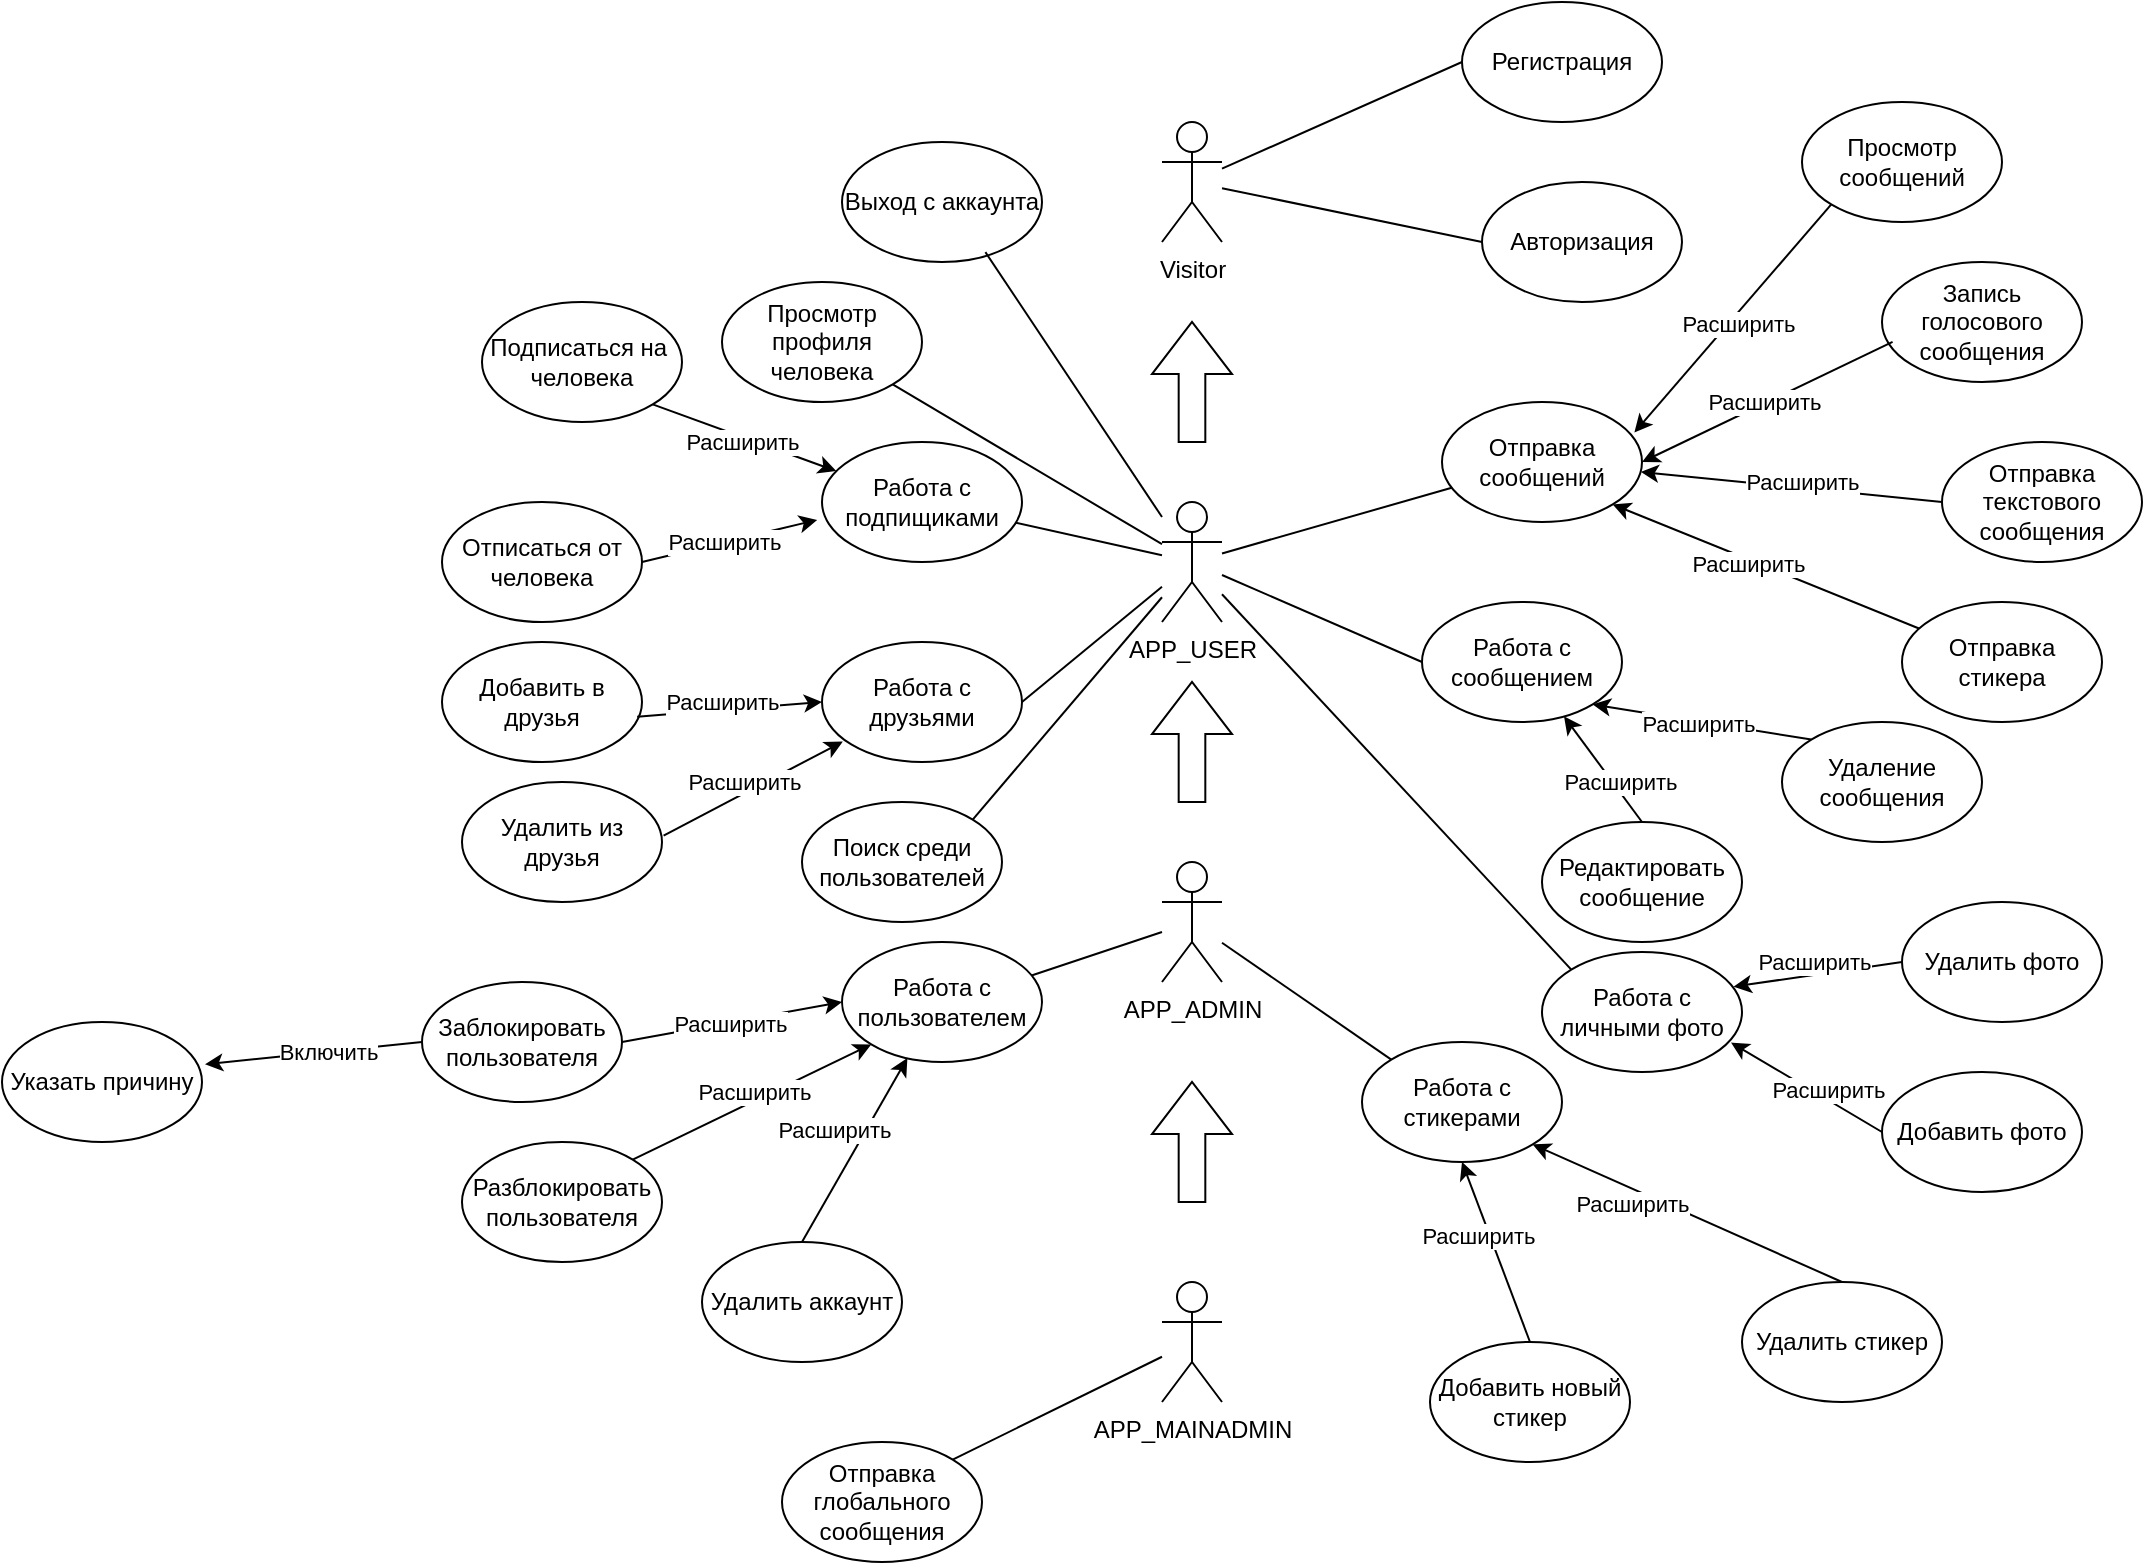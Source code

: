 <mxfile version="20.6.0" type="device"><diagram name="Страница 1" id="Lec6lKbOu8CPHwpN7gVb"><mxGraphModel dx="2916" dy="1346" grid="1" gridSize="10" guides="1" tooltips="1" connect="1" arrows="1" fold="1" page="1" pageScale="1" pageWidth="827" pageHeight="1169" math="0" shadow="0"><root><mxCell id="0"/><mxCell id="1" parent="0"/><mxCell id="tOPFTJvi-5GoaWk8PijO-1" value="Visitor" style="shape=umlActor;verticalLabelPosition=bottom;verticalAlign=top;html=1;outlineConnect=0;" parent="1" vertex="1"><mxGeometry x="280" y="110" width="30" height="60" as="geometry"/></mxCell><mxCell id="tOPFTJvi-5GoaWk8PijO-2" value="Регистрация" style="ellipse;whiteSpace=wrap;html=1;" parent="1" vertex="1"><mxGeometry x="430" y="50" width="100" height="60" as="geometry"/></mxCell><mxCell id="tOPFTJvi-5GoaWk8PijO-3" value="" style="endArrow=none;html=1;rounded=0;entryX=0;entryY=0.5;entryDx=0;entryDy=0;" parent="1" source="tOPFTJvi-5GoaWk8PijO-1" target="tOPFTJvi-5GoaWk8PijO-2" edge="1"><mxGeometry width="50" height="50" relative="1" as="geometry"><mxPoint x="260" y="250" as="sourcePoint"/><mxPoint x="310" y="200" as="targetPoint"/></mxGeometry></mxCell><mxCell id="tOPFTJvi-5GoaWk8PijO-4" value="Авторизация" style="ellipse;whiteSpace=wrap;html=1;" parent="1" vertex="1"><mxGeometry x="440" y="140" width="100" height="60" as="geometry"/></mxCell><mxCell id="tOPFTJvi-5GoaWk8PijO-5" value="" style="endArrow=none;html=1;rounded=0;entryX=0;entryY=0.5;entryDx=0;entryDy=0;" parent="1" source="tOPFTJvi-5GoaWk8PijO-1" target="tOPFTJvi-5GoaWk8PijO-4" edge="1"><mxGeometry width="50" height="50" relative="1" as="geometry"><mxPoint x="320" y="143" as="sourcePoint"/><mxPoint x="440" y="90" as="targetPoint"/></mxGeometry></mxCell><mxCell id="tOPFTJvi-5GoaWk8PijO-6" value="" style="shape=singleArrow;direction=north;whiteSpace=wrap;html=1;arrowWidth=0.333;arrowSize=0.434;" parent="1" vertex="1"><mxGeometry x="275" y="210" width="40" height="60" as="geometry"/></mxCell><mxCell id="tOPFTJvi-5GoaWk8PijO-7" value="APP_USER" style="shape=umlActor;verticalLabelPosition=bottom;verticalAlign=top;html=1;outlineConnect=0;" parent="1" vertex="1"><mxGeometry x="280" y="300" width="30" height="60" as="geometry"/></mxCell><mxCell id="tOPFTJvi-5GoaWk8PijO-8" value="Отправка сообщений" style="ellipse;whiteSpace=wrap;html=1;" parent="1" vertex="1"><mxGeometry x="420" y="250" width="100" height="60" as="geometry"/></mxCell><mxCell id="tOPFTJvi-5GoaWk8PijO-9" value="" style="endArrow=none;html=1;rounded=0;" parent="1" source="tOPFTJvi-5GoaWk8PijO-7" target="tOPFTJvi-5GoaWk8PijO-8" edge="1"><mxGeometry width="50" height="50" relative="1" as="geometry"><mxPoint x="320" y="153" as="sourcePoint"/><mxPoint x="450" y="180" as="targetPoint"/></mxGeometry></mxCell><mxCell id="tOPFTJvi-5GoaWk8PijO-10" value="Запись голосового сообщения" style="ellipse;whiteSpace=wrap;html=1;" parent="1" vertex="1"><mxGeometry x="640" y="180" width="100" height="60" as="geometry"/></mxCell><mxCell id="tOPFTJvi-5GoaWk8PijO-11" value="" style="endArrow=classic;html=1;rounded=0;exitX=0.053;exitY=0.666;exitDx=0;exitDy=0;exitPerimeter=0;entryX=1;entryY=0.5;entryDx=0;entryDy=0;" parent="1" source="tOPFTJvi-5GoaWk8PijO-10" target="tOPFTJvi-5GoaWk8PijO-8" edge="1"><mxGeometry width="50" height="50" relative="1" as="geometry"><mxPoint x="210" y="220" as="sourcePoint"/><mxPoint x="260" y="170" as="targetPoint"/></mxGeometry></mxCell><mxCell id="tOPFTJvi-5GoaWk8PijO-12" value="Расширить" style="edgeLabel;html=1;align=center;verticalAlign=middle;resizable=0;points=[];" parent="tOPFTJvi-5GoaWk8PijO-11" vertex="1" connectable="0"><mxGeometry x="0.31" y="1" relative="1" as="geometry"><mxPoint x="17" y="-10" as="offset"/></mxGeometry></mxCell><mxCell id="tOPFTJvi-5GoaWk8PijO-13" value="Отправка текстового сообщения" style="ellipse;whiteSpace=wrap;html=1;" parent="1" vertex="1"><mxGeometry x="670" y="270" width="100" height="60" as="geometry"/></mxCell><mxCell id="tOPFTJvi-5GoaWk8PijO-14" value="" style="endArrow=classic;html=1;rounded=0;exitX=0;exitY=0.5;exitDx=0;exitDy=0;" parent="1" source="tOPFTJvi-5GoaWk8PijO-13" target="tOPFTJvi-5GoaWk8PijO-8" edge="1"><mxGeometry width="50" height="50" relative="1" as="geometry"><mxPoint x="655" y="230" as="sourcePoint"/><mxPoint x="530" y="290" as="targetPoint"/></mxGeometry></mxCell><mxCell id="tOPFTJvi-5GoaWk8PijO-15" value="Расширить" style="edgeLabel;html=1;align=center;verticalAlign=middle;resizable=0;points=[];" parent="tOPFTJvi-5GoaWk8PijO-14" vertex="1" connectable="0"><mxGeometry x="0.31" y="1" relative="1" as="geometry"><mxPoint x="28" y="-1" as="offset"/></mxGeometry></mxCell><mxCell id="tOPFTJvi-5GoaWk8PijO-16" value="Отправка стикера" style="ellipse;whiteSpace=wrap;html=1;" parent="1" vertex="1"><mxGeometry x="650" y="350" width="100" height="60" as="geometry"/></mxCell><mxCell id="tOPFTJvi-5GoaWk8PijO-17" value="" style="endArrow=classic;html=1;rounded=0;entryX=1;entryY=1;entryDx=0;entryDy=0;" parent="1" source="tOPFTJvi-5GoaWk8PijO-16" target="tOPFTJvi-5GoaWk8PijO-8" edge="1"><mxGeometry width="50" height="50" relative="1" as="geometry"><mxPoint x="680" y="310" as="sourcePoint"/><mxPoint x="529" y="295" as="targetPoint"/></mxGeometry></mxCell><mxCell id="tOPFTJvi-5GoaWk8PijO-18" value="Расширить" style="edgeLabel;html=1;align=center;verticalAlign=middle;resizable=0;points=[];" parent="tOPFTJvi-5GoaWk8PijO-17" vertex="1" connectable="0"><mxGeometry x="0.31" y="1" relative="1" as="geometry"><mxPoint x="15" y="7" as="offset"/></mxGeometry></mxCell><mxCell id="tOPFTJvi-5GoaWk8PijO-19" value="Работа с сообщением" style="ellipse;whiteSpace=wrap;html=1;" parent="1" vertex="1"><mxGeometry x="410" y="350" width="100" height="60" as="geometry"/></mxCell><mxCell id="tOPFTJvi-5GoaWk8PijO-20" value="" style="endArrow=none;html=1;rounded=0;entryX=0;entryY=0.5;entryDx=0;entryDy=0;" parent="1" source="tOPFTJvi-5GoaWk8PijO-7" target="tOPFTJvi-5GoaWk8PijO-19" edge="1"><mxGeometry width="50" height="50" relative="1" as="geometry"><mxPoint x="320" y="336" as="sourcePoint"/><mxPoint x="435" y="303" as="targetPoint"/></mxGeometry></mxCell><mxCell id="tOPFTJvi-5GoaWk8PijO-21" value="Удаление сообщения" style="ellipse;whiteSpace=wrap;html=1;" parent="1" vertex="1"><mxGeometry x="590" y="410" width="100" height="60" as="geometry"/></mxCell><mxCell id="tOPFTJvi-5GoaWk8PijO-22" value="" style="endArrow=classic;html=1;rounded=0;entryX=1;entryY=1;entryDx=0;entryDy=0;exitX=0;exitY=0;exitDx=0;exitDy=0;" parent="1" source="tOPFTJvi-5GoaWk8PijO-21" target="tOPFTJvi-5GoaWk8PijO-19" edge="1"><mxGeometry width="50" height="50" relative="1" as="geometry"><mxPoint x="669" y="373" as="sourcePoint"/><mxPoint x="515" y="311" as="targetPoint"/></mxGeometry></mxCell><mxCell id="tOPFTJvi-5GoaWk8PijO-23" value="Расширить" style="edgeLabel;html=1;align=center;verticalAlign=middle;resizable=0;points=[];" parent="tOPFTJvi-5GoaWk8PijO-22" vertex="1" connectable="0"><mxGeometry x="0.31" y="1" relative="1" as="geometry"><mxPoint x="15" y="2" as="offset"/></mxGeometry></mxCell><mxCell id="tOPFTJvi-5GoaWk8PijO-24" value="Редактировать сообщение" style="ellipse;whiteSpace=wrap;html=1;" parent="1" vertex="1"><mxGeometry x="470" y="460" width="100" height="60" as="geometry"/></mxCell><mxCell id="tOPFTJvi-5GoaWk8PijO-25" value="" style="endArrow=classic;html=1;rounded=0;entryX=0.71;entryY=0.953;entryDx=0;entryDy=0;exitX=0.5;exitY=0;exitDx=0;exitDy=0;entryPerimeter=0;" parent="1" source="tOPFTJvi-5GoaWk8PijO-24" target="tOPFTJvi-5GoaWk8PijO-19" edge="1"><mxGeometry width="50" height="50" relative="1" as="geometry"><mxPoint x="615" y="429" as="sourcePoint"/><mxPoint x="505" y="411" as="targetPoint"/></mxGeometry></mxCell><mxCell id="tOPFTJvi-5GoaWk8PijO-26" value="Расширить" style="edgeLabel;html=1;align=center;verticalAlign=middle;resizable=0;points=[];" parent="tOPFTJvi-5GoaWk8PijO-25" vertex="1" connectable="0"><mxGeometry x="0.31" y="1" relative="1" as="geometry"><mxPoint x="15" y="14" as="offset"/></mxGeometry></mxCell><mxCell id="tOPFTJvi-5GoaWk8PijO-27" value="Работа с подпищиками" style="ellipse;whiteSpace=wrap;html=1;" parent="1" vertex="1"><mxGeometry x="110" y="270" width="100" height="60" as="geometry"/></mxCell><mxCell id="tOPFTJvi-5GoaWk8PijO-28" value="" style="endArrow=none;html=1;rounded=0;" parent="1" source="tOPFTJvi-5GoaWk8PijO-27" target="tOPFTJvi-5GoaWk8PijO-7" edge="1"><mxGeometry width="50" height="50" relative="1" as="geometry"><mxPoint x="320" y="336" as="sourcePoint"/><mxPoint x="435" y="303" as="targetPoint"/></mxGeometry></mxCell><mxCell id="tOPFTJvi-5GoaWk8PijO-29" value="Подписаться на&amp;nbsp; человека" style="ellipse;whiteSpace=wrap;html=1;" parent="1" vertex="1"><mxGeometry x="-60" y="200" width="100" height="60" as="geometry"/></mxCell><mxCell id="tOPFTJvi-5GoaWk8PijO-30" value="" style="endArrow=classic;html=1;rounded=0;exitX=1;exitY=1;exitDx=0;exitDy=0;" parent="1" source="tOPFTJvi-5GoaWk8PijO-29" target="tOPFTJvi-5GoaWk8PijO-27" edge="1"><mxGeometry width="50" height="50" relative="1" as="geometry"><mxPoint x="655" y="230" as="sourcePoint"/><mxPoint x="530" y="290" as="targetPoint"/></mxGeometry></mxCell><mxCell id="tOPFTJvi-5GoaWk8PijO-31" value="Расширить" style="edgeLabel;html=1;align=center;verticalAlign=middle;resizable=0;points=[];" parent="tOPFTJvi-5GoaWk8PijO-30" vertex="1" connectable="0"><mxGeometry x="0.31" y="1" relative="1" as="geometry"><mxPoint x="-16" y="-2" as="offset"/></mxGeometry></mxCell><mxCell id="tOPFTJvi-5GoaWk8PijO-32" value="Отписаться от человека" style="ellipse;whiteSpace=wrap;html=1;" parent="1" vertex="1"><mxGeometry x="-80" y="300" width="100" height="60" as="geometry"/></mxCell><mxCell id="tOPFTJvi-5GoaWk8PijO-33" value="" style="endArrow=classic;html=1;rounded=0;exitX=1;exitY=0.5;exitDx=0;exitDy=0;entryX=-0.024;entryY=0.649;entryDx=0;entryDy=0;entryPerimeter=0;" parent="1" source="tOPFTJvi-5GoaWk8PijO-32" target="tOPFTJvi-5GoaWk8PijO-27" edge="1"><mxGeometry width="50" height="50" relative="1" as="geometry"><mxPoint x="35" y="261" as="sourcePoint"/><mxPoint x="127" y="295" as="targetPoint"/></mxGeometry></mxCell><mxCell id="tOPFTJvi-5GoaWk8PijO-34" value="Расширить" style="edgeLabel;html=1;align=center;verticalAlign=middle;resizable=0;points=[];" parent="tOPFTJvi-5GoaWk8PijO-33" vertex="1" connectable="0"><mxGeometry x="0.31" y="1" relative="1" as="geometry"><mxPoint x="-16" y="5" as="offset"/></mxGeometry></mxCell><mxCell id="tOPFTJvi-5GoaWk8PijO-35" value="Работа с друзьями" style="ellipse;whiteSpace=wrap;html=1;" parent="1" vertex="1"><mxGeometry x="110" y="370" width="100" height="60" as="geometry"/></mxCell><mxCell id="tOPFTJvi-5GoaWk8PijO-36" value="" style="endArrow=none;html=1;rounded=0;exitX=1;exitY=0.5;exitDx=0;exitDy=0;" parent="1" source="tOPFTJvi-5GoaWk8PijO-35" target="tOPFTJvi-5GoaWk8PijO-7" edge="1"><mxGeometry width="50" height="50" relative="1" as="geometry"><mxPoint x="217" y="320" as="sourcePoint"/><mxPoint x="280" y="337" as="targetPoint"/></mxGeometry></mxCell><mxCell id="tOPFTJvi-5GoaWk8PijO-38" value="Добавить в друзья" style="ellipse;whiteSpace=wrap;html=1;" parent="1" vertex="1"><mxGeometry x="-80" y="370" width="100" height="60" as="geometry"/></mxCell><mxCell id="tOPFTJvi-5GoaWk8PijO-39" value="" style="endArrow=classic;html=1;rounded=0;exitX=0.976;exitY=0.622;exitDx=0;exitDy=0;entryX=0;entryY=0.5;entryDx=0;entryDy=0;exitPerimeter=0;" parent="1" source="tOPFTJvi-5GoaWk8PijO-38" target="tOPFTJvi-5GoaWk8PijO-35" edge="1"><mxGeometry width="50" height="50" relative="1" as="geometry"><mxPoint x="30" y="340" as="sourcePoint"/><mxPoint x="118" y="319" as="targetPoint"/></mxGeometry></mxCell><mxCell id="tOPFTJvi-5GoaWk8PijO-40" value="Расширить" style="edgeLabel;html=1;align=center;verticalAlign=middle;resizable=0;points=[];" parent="tOPFTJvi-5GoaWk8PijO-39" vertex="1" connectable="0"><mxGeometry x="0.31" y="1" relative="1" as="geometry"><mxPoint x="-18" y="-2" as="offset"/></mxGeometry></mxCell><mxCell id="tOPFTJvi-5GoaWk8PijO-41" value="Удалить из друзья" style="ellipse;whiteSpace=wrap;html=1;" parent="1" vertex="1"><mxGeometry x="-70" y="440" width="100" height="60" as="geometry"/></mxCell><mxCell id="tOPFTJvi-5GoaWk8PijO-42" value="" style="endArrow=classic;html=1;rounded=0;exitX=1.008;exitY=0.447;exitDx=0;exitDy=0;entryX=0.104;entryY=0.83;entryDx=0;entryDy=0;exitPerimeter=0;entryPerimeter=0;" parent="1" source="tOPFTJvi-5GoaWk8PijO-41" target="tOPFTJvi-5GoaWk8PijO-35" edge="1"><mxGeometry width="50" height="50" relative="1" as="geometry"><mxPoint x="28" y="417" as="sourcePoint"/><mxPoint x="120" y="410" as="targetPoint"/></mxGeometry></mxCell><mxCell id="tOPFTJvi-5GoaWk8PijO-43" value="Расширить" style="edgeLabel;html=1;align=center;verticalAlign=middle;resizable=0;points=[];" parent="tOPFTJvi-5GoaWk8PijO-42" vertex="1" connectable="0"><mxGeometry x="0.31" y="1" relative="1" as="geometry"><mxPoint x="-18" y="5" as="offset"/></mxGeometry></mxCell><mxCell id="tOPFTJvi-5GoaWk8PijO-44" value="Просмотр профиля человека" style="ellipse;whiteSpace=wrap;html=1;" parent="1" vertex="1"><mxGeometry x="60" y="190" width="100" height="60" as="geometry"/></mxCell><mxCell id="tOPFTJvi-5GoaWk8PijO-47" value="" style="endArrow=none;html=1;rounded=0;exitX=1;exitY=1;exitDx=0;exitDy=0;" parent="1" source="tOPFTJvi-5GoaWk8PijO-44" target="tOPFTJvi-5GoaWk8PijO-7" edge="1"><mxGeometry width="50" height="50" relative="1" as="geometry"><mxPoint x="220" y="410" as="sourcePoint"/><mxPoint x="290" y="352" as="targetPoint"/></mxGeometry></mxCell><mxCell id="tOPFTJvi-5GoaWk8PijO-48" value="Выход с аккаунта" style="ellipse;whiteSpace=wrap;html=1;" parent="1" vertex="1"><mxGeometry x="120" y="120" width="100" height="60" as="geometry"/></mxCell><mxCell id="tOPFTJvi-5GoaWk8PijO-49" value="" style="endArrow=none;html=1;rounded=0;exitX=0.717;exitY=0.918;exitDx=0;exitDy=0;exitPerimeter=0;" parent="1" source="tOPFTJvi-5GoaWk8PijO-48" target="tOPFTJvi-5GoaWk8PijO-7" edge="1"><mxGeometry width="50" height="50" relative="1" as="geometry"><mxPoint x="155" y="251" as="sourcePoint"/><mxPoint x="290" y="331" as="targetPoint"/></mxGeometry></mxCell><mxCell id="tOPFTJvi-5GoaWk8PijO-50" value="" style="shape=singleArrow;direction=north;whiteSpace=wrap;html=1;arrowWidth=0.333;arrowSize=0.434;" parent="1" vertex="1"><mxGeometry x="275" y="390" width="40" height="60" as="geometry"/></mxCell><mxCell id="tOPFTJvi-5GoaWk8PijO-51" value="APP_ADMIN" style="shape=umlActor;verticalLabelPosition=bottom;verticalAlign=top;html=1;outlineConnect=0;" parent="1" vertex="1"><mxGeometry x="280" y="480" width="30" height="60" as="geometry"/></mxCell><mxCell id="tOPFTJvi-5GoaWk8PijO-52" value="Работа с личными фото" style="ellipse;whiteSpace=wrap;html=1;" parent="1" vertex="1"><mxGeometry x="470" y="525" width="100" height="60" as="geometry"/></mxCell><mxCell id="tOPFTJvi-5GoaWk8PijO-53" value="" style="endArrow=none;html=1;rounded=0;entryX=0;entryY=0;entryDx=0;entryDy=0;" parent="1" source="tOPFTJvi-5GoaWk8PijO-7" target="tOPFTJvi-5GoaWk8PijO-52" edge="1"><mxGeometry width="50" height="50" relative="1" as="geometry"><mxPoint x="320" y="347" as="sourcePoint"/><mxPoint x="420" y="390" as="targetPoint"/></mxGeometry></mxCell><mxCell id="tOPFTJvi-5GoaWk8PijO-54" value="Удалить фото" style="ellipse;whiteSpace=wrap;html=1;" parent="1" vertex="1"><mxGeometry x="650" y="500" width="100" height="60" as="geometry"/></mxCell><mxCell id="tOPFTJvi-5GoaWk8PijO-55" value="" style="endArrow=classic;html=1;rounded=0;entryX=0.958;entryY=0.289;entryDx=0;entryDy=0;exitX=0;exitY=0.5;exitDx=0;exitDy=0;entryPerimeter=0;" parent="1" source="tOPFTJvi-5GoaWk8PijO-54" target="tOPFTJvi-5GoaWk8PijO-52" edge="1"><mxGeometry width="50" height="50" relative="1" as="geometry"><mxPoint x="615" y="429" as="sourcePoint"/><mxPoint x="505" y="411" as="targetPoint"/></mxGeometry></mxCell><mxCell id="tOPFTJvi-5GoaWk8PijO-56" value="Расширить" style="edgeLabel;html=1;align=center;verticalAlign=middle;resizable=0;points=[];" parent="tOPFTJvi-5GoaWk8PijO-55" vertex="1" connectable="0"><mxGeometry x="0.31" y="1" relative="1" as="geometry"><mxPoint x="11" y="-9" as="offset"/></mxGeometry></mxCell><mxCell id="tOPFTJvi-5GoaWk8PijO-57" value="Добавить фото" style="ellipse;whiteSpace=wrap;html=1;" parent="1" vertex="1"><mxGeometry x="640" y="585" width="100" height="60" as="geometry"/></mxCell><mxCell id="tOPFTJvi-5GoaWk8PijO-58" value="" style="endArrow=classic;html=1;rounded=0;entryX=0.945;entryY=0.755;entryDx=0;entryDy=0;exitX=0;exitY=0.5;exitDx=0;exitDy=0;entryPerimeter=0;" parent="1" source="tOPFTJvi-5GoaWk8PijO-57" target="tOPFTJvi-5GoaWk8PijO-52" edge="1"><mxGeometry width="50" height="50" relative="1" as="geometry"><mxPoint x="660" y="540" as="sourcePoint"/><mxPoint x="556" y="577" as="targetPoint"/></mxGeometry></mxCell><mxCell id="tOPFTJvi-5GoaWk8PijO-59" value="Расширить" style="edgeLabel;html=1;align=center;verticalAlign=middle;resizable=0;points=[];" parent="tOPFTJvi-5GoaWk8PijO-58" vertex="1" connectable="0"><mxGeometry x="0.31" y="1" relative="1" as="geometry"><mxPoint x="23" y="7" as="offset"/></mxGeometry></mxCell><mxCell id="tOPFTJvi-5GoaWk8PijO-60" value="Поиск среди пользователей" style="ellipse;whiteSpace=wrap;html=1;" parent="1" vertex="1"><mxGeometry x="100" y="450" width="100" height="60" as="geometry"/></mxCell><mxCell id="tOPFTJvi-5GoaWk8PijO-61" value="" style="endArrow=none;html=1;rounded=0;exitX=1;exitY=0;exitDx=0;exitDy=0;" parent="1" source="tOPFTJvi-5GoaWk8PijO-60" target="tOPFTJvi-5GoaWk8PijO-7" edge="1"><mxGeometry width="50" height="50" relative="1" as="geometry"><mxPoint x="220" y="410" as="sourcePoint"/><mxPoint x="290" y="352" as="targetPoint"/></mxGeometry></mxCell><mxCell id="tOPFTJvi-5GoaWk8PijO-62" value="Заблокировать пользователя" style="ellipse;whiteSpace=wrap;html=1;" parent="1" vertex="1"><mxGeometry x="-90" y="540" width="100" height="60" as="geometry"/></mxCell><mxCell id="tOPFTJvi-5GoaWk8PijO-64" value="" style="endArrow=none;html=1;rounded=0;exitX=0.94;exitY=0.283;exitDx=0;exitDy=0;exitPerimeter=0;" parent="1" source="tOPFTJvi-5GoaWk8PijO-69" target="tOPFTJvi-5GoaWk8PijO-51" edge="1"><mxGeometry width="50" height="50" relative="1" as="geometry"><mxPoint x="196" y="469" as="sourcePoint"/><mxPoint x="270" y="530" as="targetPoint"/></mxGeometry></mxCell><mxCell id="tOPFTJvi-5GoaWk8PijO-65" value="Указать причину" style="ellipse;whiteSpace=wrap;html=1;" parent="1" vertex="1"><mxGeometry x="-300" y="560" width="100" height="60" as="geometry"/></mxCell><mxCell id="tOPFTJvi-5GoaWk8PijO-66" value="" style="endArrow=classic;html=1;rounded=0;exitX=0;exitY=0.5;exitDx=0;exitDy=0;entryX=1.015;entryY=0.352;entryDx=0;entryDy=0;entryPerimeter=0;" parent="1" source="tOPFTJvi-5GoaWk8PijO-62" target="tOPFTJvi-5GoaWk8PijO-65" edge="1"><mxGeometry width="50" height="50" relative="1" as="geometry"><mxPoint x="210" y="430" as="sourcePoint"/><mxPoint x="260" y="380" as="targetPoint"/></mxGeometry></mxCell><mxCell id="tOPFTJvi-5GoaWk8PijO-68" value="Включить" style="edgeLabel;html=1;align=center;verticalAlign=middle;resizable=0;points=[];" parent="tOPFTJvi-5GoaWk8PijO-66" vertex="1" connectable="0"><mxGeometry x="-0.269" y="1" relative="1" as="geometry"><mxPoint x="-8" as="offset"/></mxGeometry></mxCell><mxCell id="tOPFTJvi-5GoaWk8PijO-69" value="Работа с пользователем" style="ellipse;whiteSpace=wrap;html=1;" parent="1" vertex="1"><mxGeometry x="120" y="520" width="100" height="60" as="geometry"/></mxCell><mxCell id="tOPFTJvi-5GoaWk8PijO-71" value="" style="endArrow=classic;html=1;rounded=0;exitX=1;exitY=0.5;exitDx=0;exitDy=0;entryX=0;entryY=0.5;entryDx=0;entryDy=0;" parent="1" source="tOPFTJvi-5GoaWk8PijO-62" target="tOPFTJvi-5GoaWk8PijO-69" edge="1"><mxGeometry width="50" height="50" relative="1" as="geometry"><mxPoint x="41" y="477" as="sourcePoint"/><mxPoint x="130" y="430" as="targetPoint"/></mxGeometry></mxCell><mxCell id="tOPFTJvi-5GoaWk8PijO-72" value="Расширить" style="edgeLabel;html=1;align=center;verticalAlign=middle;resizable=0;points=[];" parent="tOPFTJvi-5GoaWk8PijO-71" vertex="1" connectable="0"><mxGeometry x="0.31" y="1" relative="1" as="geometry"><mxPoint x="-18" y="5" as="offset"/></mxGeometry></mxCell><mxCell id="tOPFTJvi-5GoaWk8PijO-73" value="Разблокировать пользователя" style="ellipse;whiteSpace=wrap;html=1;" parent="1" vertex="1"><mxGeometry x="-70" y="620" width="100" height="60" as="geometry"/></mxCell><mxCell id="tOPFTJvi-5GoaWk8PijO-74" value="" style="endArrow=classic;html=1;rounded=0;exitX=1;exitY=0;exitDx=0;exitDy=0;entryX=0;entryY=1;entryDx=0;entryDy=0;" parent="1" source="tOPFTJvi-5GoaWk8PijO-73" target="tOPFTJvi-5GoaWk8PijO-69" edge="1"><mxGeometry width="50" height="50" relative="1" as="geometry"><mxPoint x="20" y="580" as="sourcePoint"/><mxPoint x="130" y="560" as="targetPoint"/></mxGeometry></mxCell><mxCell id="tOPFTJvi-5GoaWk8PijO-75" value="Расширить" style="edgeLabel;html=1;align=center;verticalAlign=middle;resizable=0;points=[];" parent="tOPFTJvi-5GoaWk8PijO-74" vertex="1" connectable="0"><mxGeometry x="0.31" y="1" relative="1" as="geometry"><mxPoint x="-18" y="5" as="offset"/></mxGeometry></mxCell><mxCell id="tOPFTJvi-5GoaWk8PijO-76" value="Работа с стикерами" style="ellipse;whiteSpace=wrap;html=1;" parent="1" vertex="1"><mxGeometry x="380" y="570" width="100" height="60" as="geometry"/></mxCell><mxCell id="tOPFTJvi-5GoaWk8PijO-77" value="" style="endArrow=none;html=1;rounded=0;exitX=0;exitY=0;exitDx=0;exitDy=0;" parent="1" source="tOPFTJvi-5GoaWk8PijO-76" target="tOPFTJvi-5GoaWk8PijO-51" edge="1"><mxGeometry width="50" height="50" relative="1" as="geometry"><mxPoint x="224" y="547" as="sourcePoint"/><mxPoint x="290" y="525" as="targetPoint"/></mxGeometry></mxCell><mxCell id="tOPFTJvi-5GoaWk8PijO-78" value="Добавить новый стикер" style="ellipse;whiteSpace=wrap;html=1;" parent="1" vertex="1"><mxGeometry x="414" y="720" width="100" height="60" as="geometry"/></mxCell><mxCell id="tOPFTJvi-5GoaWk8PijO-79" value="" style="endArrow=classic;html=1;rounded=0;exitX=0.5;exitY=0;exitDx=0;exitDy=0;entryX=0.5;entryY=1;entryDx=0;entryDy=0;" parent="1" source="tOPFTJvi-5GoaWk8PijO-78" target="tOPFTJvi-5GoaWk8PijO-76" edge="1"><mxGeometry width="50" height="50" relative="1" as="geometry"><mxPoint x="25" y="639" as="sourcePoint"/><mxPoint x="145" y="581" as="targetPoint"/></mxGeometry></mxCell><mxCell id="tOPFTJvi-5GoaWk8PijO-80" value="Расширить" style="edgeLabel;html=1;align=center;verticalAlign=middle;resizable=0;points=[];" parent="tOPFTJvi-5GoaWk8PijO-79" vertex="1" connectable="0"><mxGeometry x="0.31" y="1" relative="1" as="geometry"><mxPoint x="-3" y="5" as="offset"/></mxGeometry></mxCell><mxCell id="tOPFTJvi-5GoaWk8PijO-81" value="Удалить стикер" style="ellipse;whiteSpace=wrap;html=1;" parent="1" vertex="1"><mxGeometry x="570" y="690" width="100" height="60" as="geometry"/></mxCell><mxCell id="tOPFTJvi-5GoaWk8PijO-82" value="" style="endArrow=classic;html=1;rounded=0;exitX=0.5;exitY=0;exitDx=0;exitDy=0;entryX=1;entryY=1;entryDx=0;entryDy=0;" parent="1" source="tOPFTJvi-5GoaWk8PijO-81" target="tOPFTJvi-5GoaWk8PijO-76" edge="1"><mxGeometry width="50" height="50" relative="1" as="geometry"><mxPoint x="105" y="699" as="sourcePoint"/><mxPoint x="165" y="651" as="targetPoint"/></mxGeometry></mxCell><mxCell id="tOPFTJvi-5GoaWk8PijO-83" value="Расширить" style="edgeLabel;html=1;align=center;verticalAlign=middle;resizable=0;points=[];" parent="tOPFTJvi-5GoaWk8PijO-82" vertex="1" connectable="0"><mxGeometry x="0.31" y="1" relative="1" as="geometry"><mxPoint x="-3" y="5" as="offset"/></mxGeometry></mxCell><mxCell id="tOPFTJvi-5GoaWk8PijO-84" value="Удалить аккаунт" style="ellipse;whiteSpace=wrap;html=1;" parent="1" vertex="1"><mxGeometry x="50" y="670" width="100" height="60" as="geometry"/></mxCell><mxCell id="tOPFTJvi-5GoaWk8PijO-85" value="" style="endArrow=classic;html=1;rounded=0;exitX=0.5;exitY=0;exitDx=0;exitDy=0;entryX=0.327;entryY=0.967;entryDx=0;entryDy=0;entryPerimeter=0;" parent="1" source="tOPFTJvi-5GoaWk8PijO-84" target="tOPFTJvi-5GoaWk8PijO-69" edge="1"><mxGeometry width="50" height="50" relative="1" as="geometry"><mxPoint x="25" y="639" as="sourcePoint"/><mxPoint x="145" y="581" as="targetPoint"/></mxGeometry></mxCell><mxCell id="tOPFTJvi-5GoaWk8PijO-86" value="Расширить" style="edgeLabel;html=1;align=center;verticalAlign=middle;resizable=0;points=[];" parent="tOPFTJvi-5GoaWk8PijO-85" vertex="1" connectable="0"><mxGeometry x="0.31" y="1" relative="1" as="geometry"><mxPoint x="-18" y="5" as="offset"/></mxGeometry></mxCell><mxCell id="tOPFTJvi-5GoaWk8PijO-87" value="Просмотр сообщений" style="ellipse;whiteSpace=wrap;html=1;" parent="1" vertex="1"><mxGeometry x="600" y="100" width="100" height="60" as="geometry"/></mxCell><mxCell id="tOPFTJvi-5GoaWk8PijO-88" value="" style="endArrow=classic;html=1;rounded=0;exitX=0;exitY=1;exitDx=0;exitDy=0;entryX=0.962;entryY=0.254;entryDx=0;entryDy=0;entryPerimeter=0;" parent="1" source="tOPFTJvi-5GoaWk8PijO-87" target="tOPFTJvi-5GoaWk8PijO-8" edge="1"><mxGeometry width="50" height="50" relative="1" as="geometry"><mxPoint x="655" y="230" as="sourcePoint"/><mxPoint x="530" y="290" as="targetPoint"/></mxGeometry></mxCell><mxCell id="tOPFTJvi-5GoaWk8PijO-89" value="Расширить" style="edgeLabel;html=1;align=center;verticalAlign=middle;resizable=0;points=[];" parent="tOPFTJvi-5GoaWk8PijO-88" vertex="1" connectable="0"><mxGeometry x="0.31" y="1" relative="1" as="geometry"><mxPoint x="17" y="-16" as="offset"/></mxGeometry></mxCell><mxCell id="2ipQ3lBTMsXGvgBg6vZ9-1" value="APP_MAINADMIN" style="shape=umlActor;verticalLabelPosition=bottom;verticalAlign=top;html=1;outlineConnect=0;" vertex="1" parent="1"><mxGeometry x="280" y="690" width="30" height="60" as="geometry"/></mxCell><mxCell id="2ipQ3lBTMsXGvgBg6vZ9-2" value="" style="shape=singleArrow;direction=north;whiteSpace=wrap;html=1;arrowWidth=0.333;arrowSize=0.434;" vertex="1" parent="1"><mxGeometry x="275" y="590" width="40" height="60" as="geometry"/></mxCell><mxCell id="2ipQ3lBTMsXGvgBg6vZ9-3" value="Отправка глобального сообщения" style="ellipse;whiteSpace=wrap;html=1;" vertex="1" parent="1"><mxGeometry x="90" y="770" width="100" height="60" as="geometry"/></mxCell><mxCell id="2ipQ3lBTMsXGvgBg6vZ9-4" value="" style="endArrow=none;html=1;rounded=0;exitX=1;exitY=0;exitDx=0;exitDy=0;" edge="1" parent="1" source="2ipQ3lBTMsXGvgBg6vZ9-3" target="2ipQ3lBTMsXGvgBg6vZ9-1"><mxGeometry width="50" height="50" relative="1" as="geometry"><mxPoint x="224" y="546.98" as="sourcePoint"/><mxPoint x="290" y="524.996" as="targetPoint"/></mxGeometry></mxCell></root></mxGraphModel></diagram></mxfile>